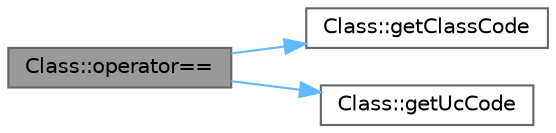 digraph "Class::operator=="
{
 // LATEX_PDF_SIZE
  bgcolor="transparent";
  edge [fontname=Helvetica,fontsize=10,labelfontname=Helvetica,labelfontsize=10];
  node [fontname=Helvetica,fontsize=10,shape=box,height=0.2,width=0.4];
  rankdir="LR";
  Node1 [label="Class::operator==",height=0.2,width=0.4,color="gray40", fillcolor="grey60", style="filled", fontcolor="black",tooltip="Operator of equals."];
  Node1 -> Node2 [color="steelblue1",style="solid"];
  Node2 [label="Class::getClassCode",height=0.2,width=0.4,color="grey40", fillcolor="white", style="filled",URL="$class_class.html#aa68718414a5cad02b1afdba4ad450971",tooltip=" "];
  Node1 -> Node3 [color="steelblue1",style="solid"];
  Node3 [label="Class::getUcCode",height=0.2,width=0.4,color="grey40", fillcolor="white", style="filled",URL="$class_class.html#a75673197177e612baf4d6041f0489539",tooltip=" "];
}
